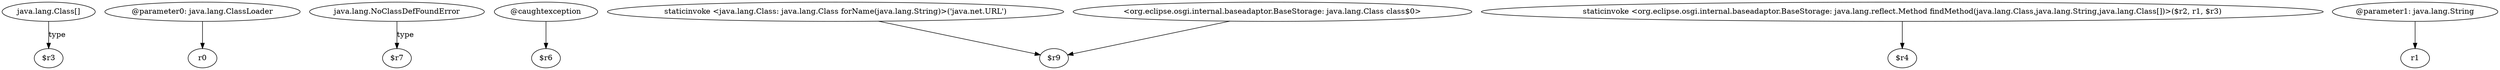 digraph g {
0[label="java.lang.Class[]"]
1[label="$r3"]
0->1[label="type"]
2[label="@parameter0: java.lang.ClassLoader"]
3[label="r0"]
2->3[label=""]
4[label="java.lang.NoClassDefFoundError"]
5[label="$r7"]
4->5[label="type"]
6[label="@caughtexception"]
7[label="$r6"]
6->7[label=""]
8[label="staticinvoke <java.lang.Class: java.lang.Class forName(java.lang.String)>('java.net.URL')"]
9[label="$r9"]
8->9[label=""]
10[label="staticinvoke <org.eclipse.osgi.internal.baseadaptor.BaseStorage: java.lang.reflect.Method findMethod(java.lang.Class,java.lang.String,java.lang.Class[])>($r2, r1, $r3)"]
11[label="$r4"]
10->11[label=""]
12[label="@parameter1: java.lang.String"]
13[label="r1"]
12->13[label=""]
14[label="<org.eclipse.osgi.internal.baseadaptor.BaseStorage: java.lang.Class class$0>"]
14->9[label=""]
}